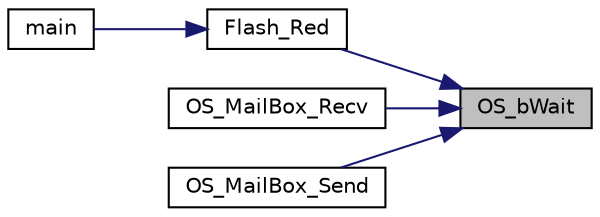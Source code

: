 digraph "OS_bWait"
{
 // LATEX_PDF_SIZE
  edge [fontname="Helvetica",fontsize="10",labelfontname="Helvetica",labelfontsize="10"];
  node [fontname="Helvetica",fontsize="10",shape=record];
  rankdir="RL";
  Node1 [label="OS_bWait",height=0.2,width=0.4,color="black", fillcolor="grey75", style="filled", fontcolor="black",tooltip="Wait on semaphore, binary."];
  Node1 -> Node2 [dir="back",color="midnightblue",fontsize="10",style="solid",fontname="Helvetica"];
  Node2 [label="Flash_Red",height=0.2,width=0.4,color="black", fillcolor="white", style="filled",URL="$main_8c.html#ade46a52d93916aa7a15231c916ffd861",tooltip="Blink Red LED."];
  Node2 -> Node3 [dir="back",color="midnightblue",fontsize="10",style="solid",fontname="Helvetica"];
  Node3 [label="main",height=0.2,width=0.4,color="black", fillcolor="white", style="filled",URL="$main_8c.html#a840291bc02cba5474a4cb46a9b9566fe",tooltip="Example usecase of RTOS."];
  Node1 -> Node4 [dir="back",color="midnightblue",fontsize="10",style="solid",fontname="Helvetica"];
  Node4 [label="OS_MailBox_Recv",height=0.2,width=0.4,color="black", fillcolor="white", style="filled",URL="$_o_s_8c.html#a9541552a587a98ebbedaee6194a6ad51",tooltip="This function will be called from a foreground thread It will spin/block if the MailBox is empty."];
  Node1 -> Node5 [dir="back",color="midnightblue",fontsize="10",style="solid",fontname="Helvetica"];
  Node5 [label="OS_MailBox_Send",height=0.2,width=0.4,color="black", fillcolor="white", style="filled",URL="$_o_s_8c.html#a8efdc42dfa1a86aba6760dd049672a02",tooltip="This function will be called from a foreground thread It will spin/block if the MailBox contains data..."];
}
